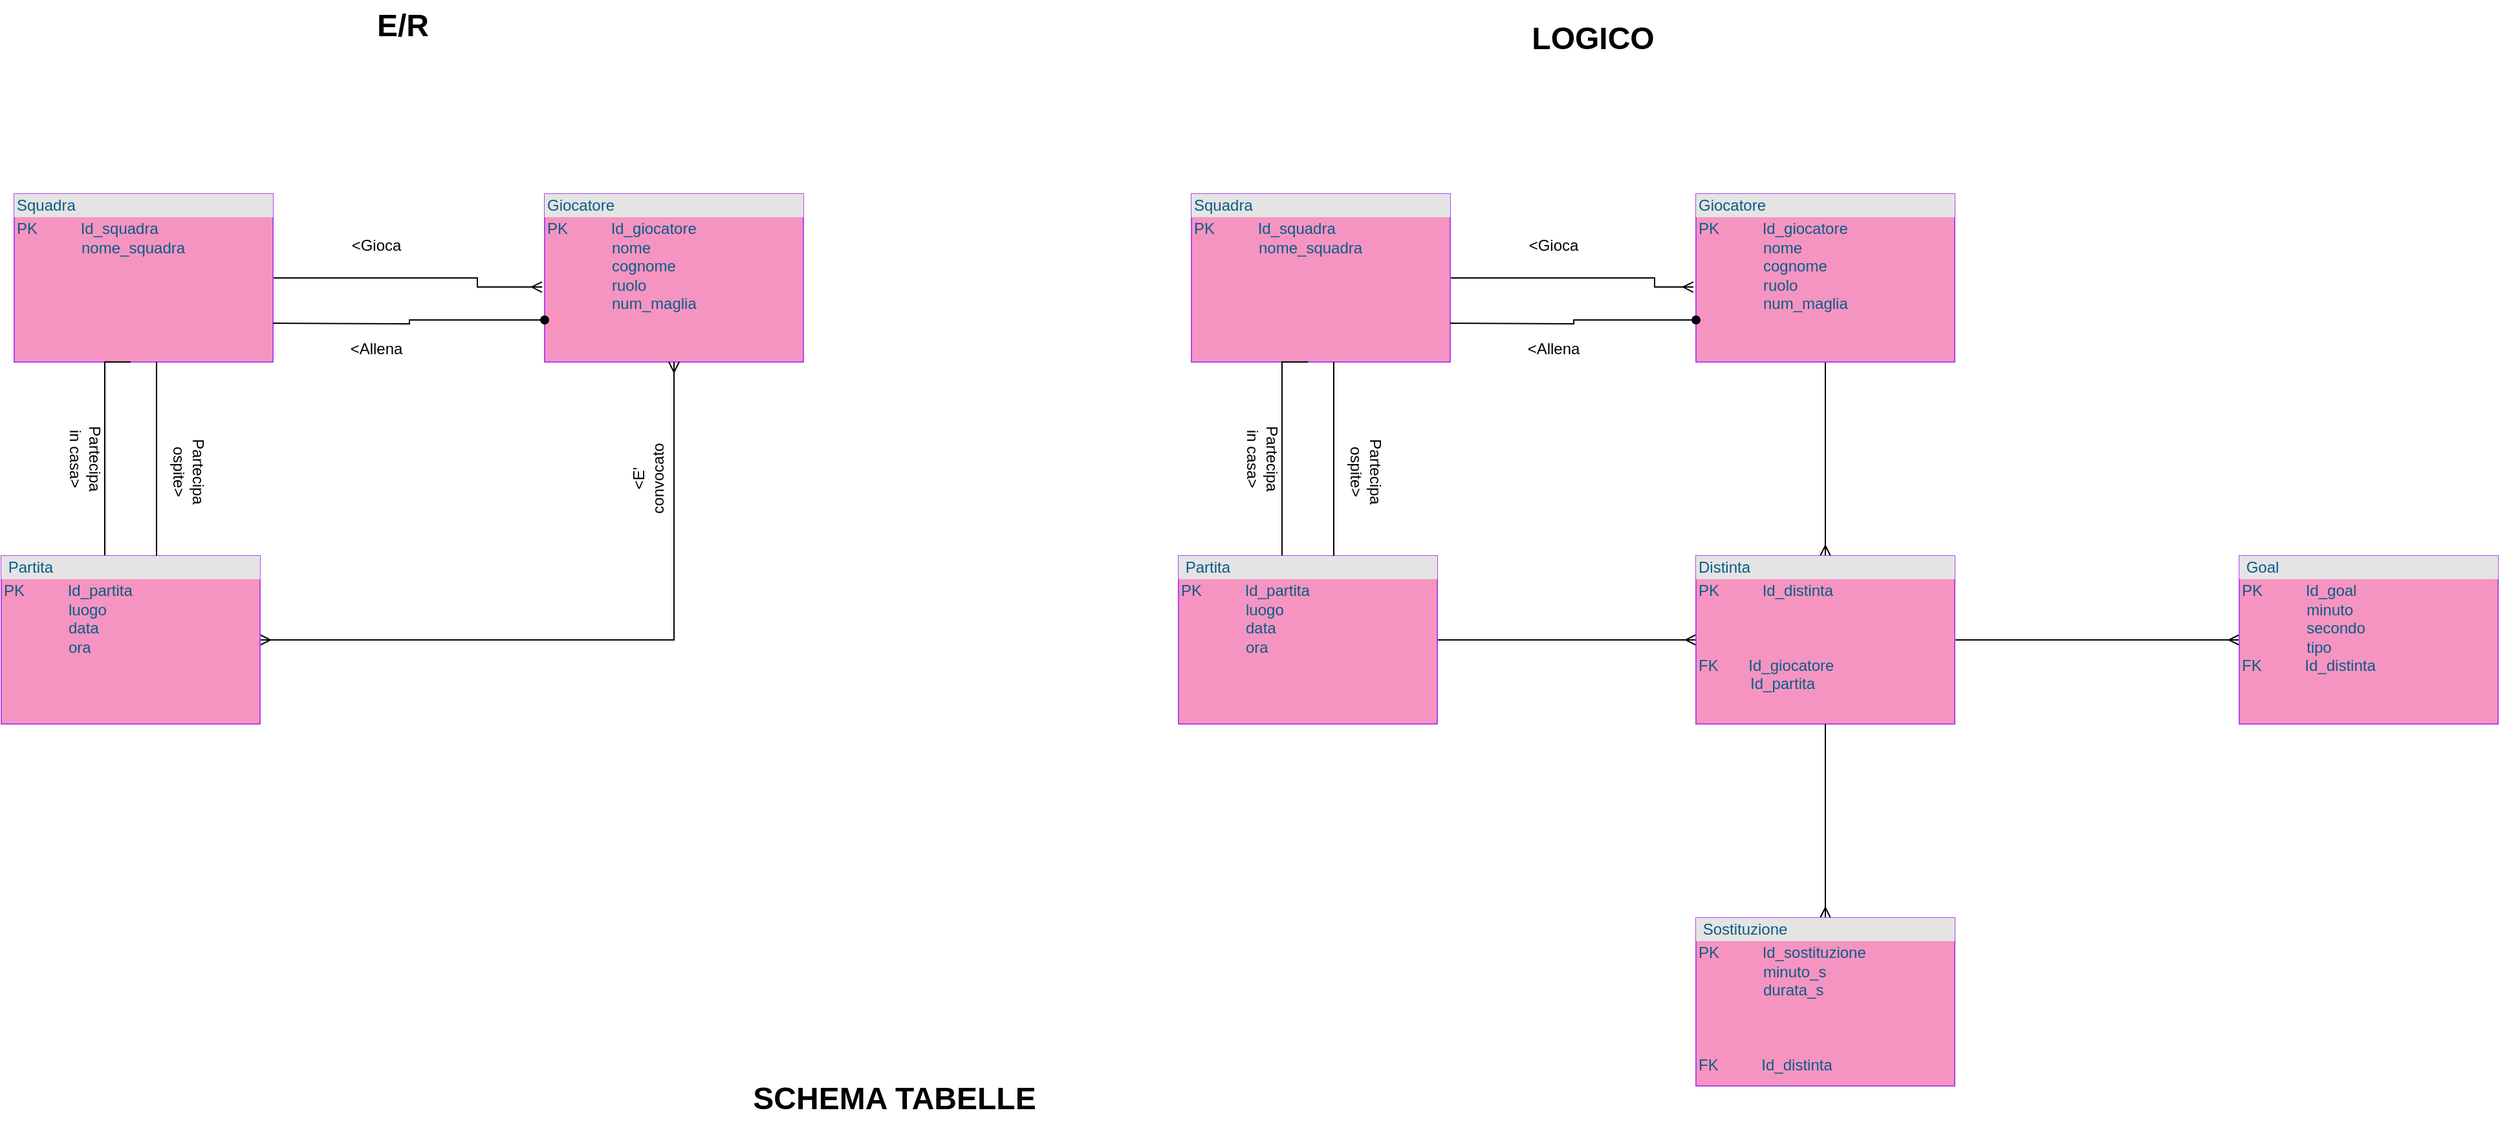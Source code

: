 <mxfile version="14.1.9" type="github">
  <diagram id="2bDOwqJw_sfWvVs7pa6u" name="Page-1">
    <mxGraphModel dx="1892" dy="1228" grid="1" gridSize="10" guides="1" tooltips="1" connect="1" arrows="1" fold="1" page="1" pageScale="1" pageWidth="4681" pageHeight="3300" math="0" shadow="0">
      <root>
        <mxCell id="0" />
        <mxCell id="1" parent="0" />
        <mxCell id="QjxAjl98NqmLoPKGduCA-4" value="E/R" style="text;strokeColor=none;fillColor=none;html=1;fontSize=24;fontStyle=1;verticalAlign=middle;align=center;rounded=0;sketch=0;" vertex="1" parent="1">
          <mxGeometry x="370" y="120" width="100" height="40" as="geometry" />
        </mxCell>
        <mxCell id="QjxAjl98NqmLoPKGduCA-7" style="edgeStyle=orthogonalEdgeStyle;rounded=0;orthogonalLoop=1;jettySize=auto;html=1;entryX=-0.01;entryY=0.554;entryDx=0;entryDy=0;entryPerimeter=0;endArrow=ERmany;endFill=0;" edge="1" parent="1" source="QjxAjl98NqmLoPKGduCA-5" target="QjxAjl98NqmLoPKGduCA-6">
          <mxGeometry relative="1" as="geometry">
            <Array as="points">
              <mxPoint x="478" y="335" />
            </Array>
          </mxGeometry>
        </mxCell>
        <mxCell id="QjxAjl98NqmLoPKGduCA-5" value="&lt;div style=&quot;box-sizing: border-box ; width: 100% ; background: #e4e4e4 ; padding: 2px&quot;&gt;Squadra&amp;nbsp;&lt;/div&gt;&lt;table style=&quot;width: 100% ; font-size: 1em&quot; cellpadding=&quot;2&quot; cellspacing=&quot;0&quot;&gt;&lt;tbody&gt;&lt;tr&gt;&lt;td&gt;PK&amp;nbsp; &amp;nbsp; &amp;nbsp; &amp;nbsp; &amp;nbsp; Id_squadra&lt;br&gt;&amp;nbsp; &amp;nbsp; &amp;nbsp; &amp;nbsp; &amp;nbsp; &amp;nbsp; &amp;nbsp; &amp;nbsp;nome_squadra&lt;br&gt;&amp;nbsp; &amp;nbsp; &amp;nbsp; &amp;nbsp; &amp;nbsp; &amp;nbsp; &amp;nbsp; &amp;nbsp;&lt;br&gt;&amp;nbsp; &amp;nbsp; &amp;nbsp; &amp;nbsp; &amp;nbsp; &amp;nbsp; &amp;nbsp; &amp;nbsp;&lt;/td&gt;&lt;td&gt;&lt;br&gt;&lt;/td&gt;&lt;/tr&gt;&lt;tr&gt;&lt;td&gt;&lt;/td&gt;&lt;td&gt;&lt;br&gt;&lt;br&gt;&lt;br&gt;&lt;br&gt;&lt;br&gt;&lt;br&gt;&lt;/td&gt;&lt;/tr&gt;&lt;tr&gt;&lt;td&gt;&amp;nbsp;&lt;/td&gt;&lt;td&gt;&lt;br&gt;&lt;/td&gt;&lt;/tr&gt;&lt;/tbody&gt;&lt;/table&gt;" style="verticalAlign=top;align=left;overflow=fill;html=1;fillColor=#F694C1;strokeColor=#AF45ED;fontColor=#095C86;" vertex="1" parent="1">
          <mxGeometry x="120" y="270" width="200" height="130" as="geometry" />
        </mxCell>
        <mxCell id="QjxAjl98NqmLoPKGduCA-6" value="&lt;div style=&quot;box-sizing: border-box ; width: 100% ; background: #e4e4e4 ; padding: 2px&quot;&gt;Giocatore&lt;/div&gt;&lt;table style=&quot;width: 100% ; font-size: 1em&quot; cellpadding=&quot;2&quot; cellspacing=&quot;0&quot;&gt;&lt;tbody&gt;&lt;tr&gt;&lt;td&gt;PK&amp;nbsp; &amp;nbsp; &amp;nbsp; &amp;nbsp; &amp;nbsp; Id_giocatore&lt;br&gt;&amp;nbsp; &amp;nbsp; &amp;nbsp; &amp;nbsp; &amp;nbsp; &amp;nbsp; &amp;nbsp; &amp;nbsp;nome&lt;br&gt;&amp;nbsp; &amp;nbsp; &amp;nbsp; &amp;nbsp; &amp;nbsp; &amp;nbsp; &amp;nbsp; &amp;nbsp;cognome&lt;br&gt;&amp;nbsp; &amp;nbsp; &amp;nbsp; &amp;nbsp; &amp;nbsp; &amp;nbsp; &amp;nbsp; &amp;nbsp;ruolo&lt;br&gt;&amp;nbsp; &amp;nbsp; &amp;nbsp; &amp;nbsp; &amp;nbsp; &amp;nbsp; &amp;nbsp; &amp;nbsp;num_maglia&lt;br&gt;&amp;nbsp; &amp;nbsp; &amp;nbsp; &amp;nbsp; &amp;nbsp; &amp;nbsp; &amp;nbsp; &amp;nbsp;&lt;br&gt;&amp;nbsp; &amp;nbsp; &amp;nbsp; &amp;nbsp; &amp;nbsp; &amp;nbsp; &amp;nbsp; &amp;nbsp;&lt;br&gt;&amp;nbsp; &amp;nbsp; &amp;nbsp; &amp;nbsp; &amp;nbsp; &amp;nbsp; &amp;nbsp; &amp;nbsp;&lt;/td&gt;&lt;td&gt;&lt;br&gt;&lt;/td&gt;&lt;/tr&gt;&lt;tr&gt;&lt;td&gt;&lt;br&gt;&lt;/td&gt;&lt;td&gt;&lt;br&gt;&lt;br&gt;&lt;br&gt;&lt;br&gt;&lt;br&gt;&lt;br&gt;&lt;/td&gt;&lt;/tr&gt;&lt;tr&gt;&lt;td&gt;&amp;nbsp;&lt;/td&gt;&lt;td&gt;&lt;br&gt;&lt;/td&gt;&lt;/tr&gt;&lt;/tbody&gt;&lt;/table&gt;" style="verticalAlign=top;align=left;overflow=fill;html=1;fillColor=#F694C1;strokeColor=#AF45ED;fontColor=#095C86;" vertex="1" parent="1">
          <mxGeometry x="530" y="270" width="200" height="130" as="geometry" />
        </mxCell>
        <mxCell id="QjxAjl98NqmLoPKGduCA-13" style="edgeStyle=orthogonalEdgeStyle;rounded=0;orthogonalLoop=1;jettySize=auto;html=1;entryX=0.45;entryY=1;entryDx=0;entryDy=0;entryPerimeter=0;startArrow=none;startFill=0;endArrow=none;endFill=0;" edge="1" parent="1" source="QjxAjl98NqmLoPKGduCA-8" target="QjxAjl98NqmLoPKGduCA-5">
          <mxGeometry relative="1" as="geometry">
            <Array as="points">
              <mxPoint x="190" y="400" />
            </Array>
          </mxGeometry>
        </mxCell>
        <mxCell id="QjxAjl98NqmLoPKGduCA-17" style="edgeStyle=orthogonalEdgeStyle;rounded=0;orthogonalLoop=1;jettySize=auto;html=1;entryX=0.5;entryY=1;entryDx=0;entryDy=0;startArrow=ERmany;startFill=0;endArrow=ERmany;endFill=0;" edge="1" parent="1" source="QjxAjl98NqmLoPKGduCA-8" target="QjxAjl98NqmLoPKGduCA-6">
          <mxGeometry relative="1" as="geometry" />
        </mxCell>
        <mxCell id="QjxAjl98NqmLoPKGduCA-8" value="&lt;div style=&quot;box-sizing: border-box ; width: 100% ; background: #e4e4e4 ; padding: 2px&quot;&gt;&amp;nbsp;Partita&lt;/div&gt;&lt;table style=&quot;width: 100% ; font-size: 1em&quot; cellpadding=&quot;2&quot; cellspacing=&quot;0&quot;&gt;&lt;tbody&gt;&lt;tr&gt;&lt;td&gt;PK&amp;nbsp; &amp;nbsp; &amp;nbsp; &amp;nbsp; &amp;nbsp; Id_partita&lt;br&gt;&amp;nbsp; &amp;nbsp; &amp;nbsp; &amp;nbsp; &amp;nbsp; &amp;nbsp; &amp;nbsp; &amp;nbsp;luogo&lt;br&gt;&amp;nbsp; &amp;nbsp; &amp;nbsp; &amp;nbsp; &amp;nbsp; &amp;nbsp; &amp;nbsp; &amp;nbsp;data&lt;br&gt;&amp;nbsp; &amp;nbsp; &amp;nbsp; &amp;nbsp; &amp;nbsp; &amp;nbsp; &amp;nbsp; &amp;nbsp;ora&lt;br&gt;&amp;nbsp; &amp;nbsp; &amp;nbsp; &amp;nbsp; &amp;nbsp; &amp;nbsp; &amp;nbsp; &amp;nbsp;&lt;br&gt;&amp;nbsp; &amp;nbsp; &amp;nbsp; &amp;nbsp; &amp;nbsp; &amp;nbsp; &amp;nbsp; &amp;nbsp;&lt;/td&gt;&lt;td&gt;&lt;br&gt;&lt;/td&gt;&lt;/tr&gt;&lt;tr&gt;&lt;td&gt;&lt;/td&gt;&lt;td&gt;&lt;br&gt;&lt;br&gt;&lt;br&gt;&lt;br&gt;&lt;br&gt;&lt;br&gt;&lt;/td&gt;&lt;/tr&gt;&lt;tr&gt;&lt;td&gt;&amp;nbsp;&lt;/td&gt;&lt;td&gt;&lt;br&gt;&lt;/td&gt;&lt;/tr&gt;&lt;/tbody&gt;&lt;/table&gt;" style="verticalAlign=top;align=left;overflow=fill;html=1;fillColor=#F694C1;strokeColor=#AF45ED;fontColor=#095C86;" vertex="1" parent="1">
          <mxGeometry x="110" y="550" width="200" height="130" as="geometry" />
        </mxCell>
        <mxCell id="QjxAjl98NqmLoPKGduCA-9" value="&amp;lt;Gioca" style="text;html=1;strokeColor=none;fillColor=none;align=center;verticalAlign=middle;whiteSpace=wrap;rounded=0;" vertex="1" parent="1">
          <mxGeometry x="380" y="300" width="40" height="20" as="geometry" />
        </mxCell>
        <mxCell id="QjxAjl98NqmLoPKGduCA-10" value="&amp;lt;Allena" style="text;html=1;strokeColor=none;fillColor=none;align=center;verticalAlign=middle;whiteSpace=wrap;rounded=0;" vertex="1" parent="1">
          <mxGeometry x="380" y="380" width="40" height="20" as="geometry" />
        </mxCell>
        <mxCell id="QjxAjl98NqmLoPKGduCA-11" style="edgeStyle=orthogonalEdgeStyle;rounded=0;orthogonalLoop=1;jettySize=auto;html=1;endArrow=oval;endFill=1;startArrow=none;startFill=0;entryX=0;entryY=0.75;entryDx=0;entryDy=0;" edge="1" parent="1" target="QjxAjl98NqmLoPKGduCA-6">
          <mxGeometry relative="1" as="geometry">
            <mxPoint x="320" y="370" as="sourcePoint" />
            <mxPoint x="448" y="370" as="targetPoint" />
          </mxGeometry>
        </mxCell>
        <mxCell id="QjxAjl98NqmLoPKGduCA-14" style="edgeStyle=orthogonalEdgeStyle;rounded=0;orthogonalLoop=1;jettySize=auto;html=1;entryX=0.45;entryY=1;entryDx=0;entryDy=0;entryPerimeter=0;startArrow=none;startFill=0;endArrow=none;endFill=0;" edge="1" parent="1">
          <mxGeometry relative="1" as="geometry">
            <mxPoint x="230" y="550" as="sourcePoint" />
            <mxPoint x="230" y="400" as="targetPoint" />
          </mxGeometry>
        </mxCell>
        <mxCell id="QjxAjl98NqmLoPKGduCA-15" value="Partecipa ospite&amp;gt;" style="text;html=1;strokeColor=none;fillColor=none;align=center;verticalAlign=middle;whiteSpace=wrap;rounded=0;rotation=90;" vertex="1" parent="1">
          <mxGeometry x="230" y="470" width="50" height="30" as="geometry" />
        </mxCell>
        <mxCell id="QjxAjl98NqmLoPKGduCA-16" value="Partecipa in casa&amp;gt;" style="text;html=1;strokeColor=none;fillColor=none;align=center;verticalAlign=middle;whiteSpace=wrap;rounded=0;rotation=90;" vertex="1" parent="1">
          <mxGeometry x="150" y="460" width="50" height="30" as="geometry" />
        </mxCell>
        <mxCell id="QjxAjl98NqmLoPKGduCA-18" value="&amp;lt;E&#39; convocato" style="text;html=1;strokeColor=none;fillColor=none;align=center;verticalAlign=middle;whiteSpace=wrap;rounded=0;rotation=-90;" vertex="1" parent="1">
          <mxGeometry x="590" y="480" width="40" height="20" as="geometry" />
        </mxCell>
        <mxCell id="QjxAjl98NqmLoPKGduCA-19" value="LOGICO" style="text;strokeColor=none;fillColor=none;html=1;fontSize=24;fontStyle=1;verticalAlign=middle;align=center;rounded=0;sketch=0;" vertex="1" parent="1">
          <mxGeometry x="1290" y="130" width="100" height="40" as="geometry" />
        </mxCell>
        <mxCell id="QjxAjl98NqmLoPKGduCA-20" style="edgeStyle=orthogonalEdgeStyle;rounded=0;orthogonalLoop=1;jettySize=auto;html=1;entryX=-0.01;entryY=0.554;entryDx=0;entryDy=0;entryPerimeter=0;endArrow=ERmany;endFill=0;" edge="1" parent="1" source="QjxAjl98NqmLoPKGduCA-21" target="QjxAjl98NqmLoPKGduCA-22">
          <mxGeometry relative="1" as="geometry">
            <Array as="points">
              <mxPoint x="1388" y="335" />
            </Array>
          </mxGeometry>
        </mxCell>
        <mxCell id="QjxAjl98NqmLoPKGduCA-21" value="&lt;div style=&quot;box-sizing: border-box ; width: 100% ; background: #e4e4e4 ; padding: 2px&quot;&gt;Squadra&amp;nbsp;&lt;/div&gt;&lt;table style=&quot;width: 100% ; font-size: 1em&quot; cellpadding=&quot;2&quot; cellspacing=&quot;0&quot;&gt;&lt;tbody&gt;&lt;tr&gt;&lt;td&gt;PK&amp;nbsp; &amp;nbsp; &amp;nbsp; &amp;nbsp; &amp;nbsp; Id_squadra&lt;br&gt;&amp;nbsp; &amp;nbsp; &amp;nbsp; &amp;nbsp; &amp;nbsp; &amp;nbsp; &amp;nbsp; &amp;nbsp;nome_squadra&lt;br&gt;&amp;nbsp; &amp;nbsp; &amp;nbsp; &amp;nbsp; &amp;nbsp; &amp;nbsp; &amp;nbsp; &amp;nbsp;&lt;br&gt;&amp;nbsp; &amp;nbsp; &amp;nbsp; &amp;nbsp; &amp;nbsp; &amp;nbsp; &amp;nbsp; &amp;nbsp;&lt;/td&gt;&lt;td&gt;&lt;br&gt;&lt;/td&gt;&lt;/tr&gt;&lt;tr&gt;&lt;td&gt;&lt;/td&gt;&lt;td&gt;&lt;br&gt;&lt;br&gt;&lt;br&gt;&lt;br&gt;&lt;br&gt;&lt;br&gt;&lt;/td&gt;&lt;/tr&gt;&lt;tr&gt;&lt;td&gt;&amp;nbsp;&lt;/td&gt;&lt;td&gt;&lt;br&gt;&lt;/td&gt;&lt;/tr&gt;&lt;/tbody&gt;&lt;/table&gt;" style="verticalAlign=top;align=left;overflow=fill;html=1;fillColor=#F694C1;strokeColor=#AF45ED;fontColor=#095C86;" vertex="1" parent="1">
          <mxGeometry x="1030" y="270" width="200" height="130" as="geometry" />
        </mxCell>
        <mxCell id="QjxAjl98NqmLoPKGduCA-35" style="edgeStyle=orthogonalEdgeStyle;rounded=0;orthogonalLoop=1;jettySize=auto;html=1;entryX=0.5;entryY=0;entryDx=0;entryDy=0;startArrow=none;startFill=0;endArrow=ERmany;endFill=0;" edge="1" parent="1" source="QjxAjl98NqmLoPKGduCA-22" target="QjxAjl98NqmLoPKGduCA-33">
          <mxGeometry relative="1" as="geometry" />
        </mxCell>
        <mxCell id="QjxAjl98NqmLoPKGduCA-22" value="&lt;div style=&quot;box-sizing: border-box ; width: 100% ; background: #e4e4e4 ; padding: 2px&quot;&gt;Giocatore&lt;/div&gt;&lt;table style=&quot;width: 100% ; font-size: 1em&quot; cellpadding=&quot;2&quot; cellspacing=&quot;0&quot;&gt;&lt;tbody&gt;&lt;tr&gt;&lt;td&gt;PK&amp;nbsp; &amp;nbsp; &amp;nbsp; &amp;nbsp; &amp;nbsp; Id_giocatore&lt;br&gt;&amp;nbsp; &amp;nbsp; &amp;nbsp; &amp;nbsp; &amp;nbsp; &amp;nbsp; &amp;nbsp; &amp;nbsp;nome&lt;br&gt;&amp;nbsp; &amp;nbsp; &amp;nbsp; &amp;nbsp; &amp;nbsp; &amp;nbsp; &amp;nbsp; &amp;nbsp;cognome&lt;br&gt;&amp;nbsp; &amp;nbsp; &amp;nbsp; &amp;nbsp; &amp;nbsp; &amp;nbsp; &amp;nbsp; &amp;nbsp;ruolo&lt;br&gt;&amp;nbsp; &amp;nbsp; &amp;nbsp; &amp;nbsp; &amp;nbsp; &amp;nbsp; &amp;nbsp; &amp;nbsp;num_maglia&lt;br&gt;&amp;nbsp; &amp;nbsp; &amp;nbsp; &amp;nbsp; &amp;nbsp; &amp;nbsp; &amp;nbsp; &amp;nbsp;&lt;br&gt;&amp;nbsp; &amp;nbsp; &amp;nbsp; &amp;nbsp; &amp;nbsp; &amp;nbsp; &amp;nbsp; &amp;nbsp;&lt;br&gt;&amp;nbsp; &amp;nbsp; &amp;nbsp; &amp;nbsp; &amp;nbsp; &amp;nbsp; &amp;nbsp; &amp;nbsp;&lt;/td&gt;&lt;td&gt;&lt;br&gt;&lt;/td&gt;&lt;/tr&gt;&lt;tr&gt;&lt;td&gt;&lt;br&gt;&lt;/td&gt;&lt;td&gt;&lt;br&gt;&lt;br&gt;&lt;br&gt;&lt;br&gt;&lt;br&gt;&lt;br&gt;&lt;/td&gt;&lt;/tr&gt;&lt;tr&gt;&lt;td&gt;&amp;nbsp;&lt;/td&gt;&lt;td&gt;&lt;br&gt;&lt;/td&gt;&lt;/tr&gt;&lt;/tbody&gt;&lt;/table&gt;" style="verticalAlign=top;align=left;overflow=fill;html=1;fillColor=#F694C1;strokeColor=#AF45ED;fontColor=#095C86;" vertex="1" parent="1">
          <mxGeometry x="1420" y="270" width="200" height="130" as="geometry" />
        </mxCell>
        <mxCell id="QjxAjl98NqmLoPKGduCA-23" style="edgeStyle=orthogonalEdgeStyle;rounded=0;orthogonalLoop=1;jettySize=auto;html=1;entryX=0.45;entryY=1;entryDx=0;entryDy=0;entryPerimeter=0;startArrow=none;startFill=0;endArrow=none;endFill=0;" edge="1" parent="1" source="QjxAjl98NqmLoPKGduCA-25" target="QjxAjl98NqmLoPKGduCA-21">
          <mxGeometry relative="1" as="geometry">
            <Array as="points">
              <mxPoint x="1100" y="400" />
            </Array>
          </mxGeometry>
        </mxCell>
        <mxCell id="QjxAjl98NqmLoPKGduCA-34" style="edgeStyle=orthogonalEdgeStyle;rounded=0;orthogonalLoop=1;jettySize=auto;html=1;entryX=0;entryY=0.5;entryDx=0;entryDy=0;startArrow=none;startFill=0;endArrow=ERmany;endFill=0;" edge="1" parent="1" source="QjxAjl98NqmLoPKGduCA-25" target="QjxAjl98NqmLoPKGduCA-33">
          <mxGeometry relative="1" as="geometry" />
        </mxCell>
        <mxCell id="QjxAjl98NqmLoPKGduCA-25" value="&lt;div style=&quot;box-sizing: border-box ; width: 100% ; background: #e4e4e4 ; padding: 2px&quot;&gt;&amp;nbsp;Partita&lt;/div&gt;&lt;table style=&quot;width: 100% ; font-size: 1em&quot; cellpadding=&quot;2&quot; cellspacing=&quot;0&quot;&gt;&lt;tbody&gt;&lt;tr&gt;&lt;td&gt;PK&amp;nbsp; &amp;nbsp; &amp;nbsp; &amp;nbsp; &amp;nbsp; Id_partita&lt;br&gt;&amp;nbsp; &amp;nbsp; &amp;nbsp; &amp;nbsp; &amp;nbsp; &amp;nbsp; &amp;nbsp; &amp;nbsp;luogo&lt;br&gt;&amp;nbsp; &amp;nbsp; &amp;nbsp; &amp;nbsp; &amp;nbsp; &amp;nbsp; &amp;nbsp; &amp;nbsp;data&lt;br&gt;&amp;nbsp; &amp;nbsp; &amp;nbsp; &amp;nbsp; &amp;nbsp; &amp;nbsp; &amp;nbsp; &amp;nbsp;ora&lt;br&gt;&amp;nbsp; &amp;nbsp; &amp;nbsp; &amp;nbsp; &amp;nbsp; &amp;nbsp; &amp;nbsp; &amp;nbsp;&lt;br&gt;&amp;nbsp; &amp;nbsp; &amp;nbsp; &amp;nbsp; &amp;nbsp; &amp;nbsp; &amp;nbsp; &amp;nbsp;&lt;/td&gt;&lt;td&gt;&lt;br&gt;&lt;/td&gt;&lt;/tr&gt;&lt;tr&gt;&lt;td&gt;&lt;/td&gt;&lt;td&gt;&lt;br&gt;&lt;br&gt;&lt;br&gt;&lt;br&gt;&lt;br&gt;&lt;br&gt;&lt;/td&gt;&lt;/tr&gt;&lt;tr&gt;&lt;td&gt;&amp;nbsp;&lt;/td&gt;&lt;td&gt;&lt;br&gt;&lt;/td&gt;&lt;/tr&gt;&lt;/tbody&gt;&lt;/table&gt;" style="verticalAlign=top;align=left;overflow=fill;html=1;fillColor=#F694C1;strokeColor=#AF45ED;fontColor=#095C86;" vertex="1" parent="1">
          <mxGeometry x="1020" y="550" width="200" height="130" as="geometry" />
        </mxCell>
        <mxCell id="QjxAjl98NqmLoPKGduCA-26" value="&amp;lt;Gioca" style="text;html=1;strokeColor=none;fillColor=none;align=center;verticalAlign=middle;whiteSpace=wrap;rounded=0;" vertex="1" parent="1">
          <mxGeometry x="1290" y="300" width="40" height="20" as="geometry" />
        </mxCell>
        <mxCell id="QjxAjl98NqmLoPKGduCA-27" value="&amp;lt;Allena" style="text;html=1;strokeColor=none;fillColor=none;align=center;verticalAlign=middle;whiteSpace=wrap;rounded=0;" vertex="1" parent="1">
          <mxGeometry x="1290" y="380" width="40" height="20" as="geometry" />
        </mxCell>
        <mxCell id="QjxAjl98NqmLoPKGduCA-28" style="edgeStyle=orthogonalEdgeStyle;rounded=0;orthogonalLoop=1;jettySize=auto;html=1;endArrow=oval;endFill=1;startArrow=none;startFill=0;entryX=0;entryY=0.75;entryDx=0;entryDy=0;" edge="1" parent="1" target="QjxAjl98NqmLoPKGduCA-22">
          <mxGeometry relative="1" as="geometry">
            <mxPoint x="1230" y="370" as="sourcePoint" />
            <mxPoint x="1358" y="370" as="targetPoint" />
          </mxGeometry>
        </mxCell>
        <mxCell id="QjxAjl98NqmLoPKGduCA-29" style="edgeStyle=orthogonalEdgeStyle;rounded=0;orthogonalLoop=1;jettySize=auto;html=1;entryX=0.45;entryY=1;entryDx=0;entryDy=0;entryPerimeter=0;startArrow=none;startFill=0;endArrow=none;endFill=0;" edge="1" parent="1">
          <mxGeometry relative="1" as="geometry">
            <mxPoint x="1140" y="550" as="sourcePoint" />
            <mxPoint x="1140" y="400" as="targetPoint" />
          </mxGeometry>
        </mxCell>
        <mxCell id="QjxAjl98NqmLoPKGduCA-30" value="Partecipa ospite&amp;gt;" style="text;html=1;strokeColor=none;fillColor=none;align=center;verticalAlign=middle;whiteSpace=wrap;rounded=0;rotation=90;" vertex="1" parent="1">
          <mxGeometry x="1140" y="470" width="50" height="30" as="geometry" />
        </mxCell>
        <mxCell id="QjxAjl98NqmLoPKGduCA-31" value="Partecipa in casa&amp;gt;" style="text;html=1;strokeColor=none;fillColor=none;align=center;verticalAlign=middle;whiteSpace=wrap;rounded=0;rotation=90;" vertex="1" parent="1">
          <mxGeometry x="1060" y="460" width="50" height="30" as="geometry" />
        </mxCell>
        <mxCell id="QjxAjl98NqmLoPKGduCA-37" style="edgeStyle=orthogonalEdgeStyle;rounded=0;orthogonalLoop=1;jettySize=auto;html=1;startArrow=none;startFill=0;endArrow=ERmany;endFill=0;" edge="1" parent="1" source="QjxAjl98NqmLoPKGduCA-33" target="QjxAjl98NqmLoPKGduCA-36">
          <mxGeometry relative="1" as="geometry" />
        </mxCell>
        <mxCell id="QjxAjl98NqmLoPKGduCA-33" value="&lt;div style=&quot;box-sizing: border-box ; width: 100% ; background: #e4e4e4 ; padding: 2px&quot;&gt;Distinta&lt;/div&gt;&lt;table style=&quot;width: 100% ; font-size: 1em&quot; cellpadding=&quot;2&quot; cellspacing=&quot;0&quot;&gt;&lt;tbody&gt;&lt;tr&gt;&lt;td&gt;PK&amp;nbsp; &amp;nbsp; &amp;nbsp; &amp;nbsp; &amp;nbsp; Id_distinta&lt;br&gt;&amp;nbsp; &amp;nbsp; &amp;nbsp; &amp;nbsp; &amp;nbsp; &amp;nbsp; &amp;nbsp; &amp;nbsp;&lt;br&gt;&amp;nbsp; &amp;nbsp; &amp;nbsp; &amp;nbsp; &amp;nbsp; &amp;nbsp; &amp;nbsp; &amp;nbsp;&lt;br&gt;&amp;nbsp; &amp;nbsp; &amp;nbsp; &amp;nbsp; &amp;nbsp; &amp;nbsp; &amp;nbsp; &amp;nbsp;&lt;br&gt;FK&amp;nbsp; &amp;nbsp; &amp;nbsp; &amp;nbsp;Id_giocatore&lt;br&gt;&amp;nbsp; &amp;nbsp; &amp;nbsp; &amp;nbsp; &amp;nbsp; &amp;nbsp; Id_partita&amp;nbsp; &amp;nbsp; &amp;nbsp; &amp;nbsp;&amp;nbsp;&lt;br&gt;&amp;nbsp; &amp;nbsp; &amp;nbsp; &amp;nbsp; &amp;nbsp; &amp;nbsp; &amp;nbsp; &amp;nbsp;&lt;/td&gt;&lt;td&gt;&lt;br&gt;&lt;/td&gt;&lt;/tr&gt;&lt;tr&gt;&lt;td&gt;&lt;br&gt;&lt;/td&gt;&lt;td&gt;&lt;br&gt;&lt;br&gt;&lt;br&gt;&lt;br&gt;&lt;br&gt;&lt;br&gt;&lt;/td&gt;&lt;/tr&gt;&lt;tr&gt;&lt;td&gt;&amp;nbsp;&lt;/td&gt;&lt;td&gt;&lt;br&gt;&lt;/td&gt;&lt;/tr&gt;&lt;/tbody&gt;&lt;/table&gt;" style="verticalAlign=top;align=left;overflow=fill;html=1;fillColor=#F694C1;strokeColor=#AF45ED;fontColor=#095C86;" vertex="1" parent="1">
          <mxGeometry x="1420" y="550" width="200" height="130" as="geometry" />
        </mxCell>
        <mxCell id="QjxAjl98NqmLoPKGduCA-36" value="&lt;div style=&quot;box-sizing: border-box ; width: 100% ; background: #e4e4e4 ; padding: 2px&quot;&gt;&amp;nbsp;Goal&lt;/div&gt;&lt;table style=&quot;width: 100% ; font-size: 1em&quot; cellpadding=&quot;2&quot; cellspacing=&quot;0&quot;&gt;&lt;tbody&gt;&lt;tr&gt;&lt;td&gt;PK&amp;nbsp; &amp;nbsp; &amp;nbsp; &amp;nbsp; &amp;nbsp; Id_goal&lt;br&gt;&amp;nbsp; &amp;nbsp; &amp;nbsp; &amp;nbsp; &amp;nbsp; &amp;nbsp; &amp;nbsp; &amp;nbsp;minuto&lt;br&gt;&amp;nbsp; &amp;nbsp; &amp;nbsp; &amp;nbsp; &amp;nbsp; &amp;nbsp; &amp;nbsp; &amp;nbsp;secondo&lt;br&gt;&amp;nbsp; &amp;nbsp; &amp;nbsp; &amp;nbsp; &amp;nbsp; &amp;nbsp; &amp;nbsp; &amp;nbsp;tipo&lt;br&gt;FK&amp;nbsp; &amp;nbsp; &amp;nbsp; &amp;nbsp; &amp;nbsp; Id_distinta&lt;br&gt;&amp;nbsp; &amp;nbsp; &amp;nbsp; &amp;nbsp; &amp;nbsp; &amp;nbsp; &amp;nbsp; &amp;nbsp;&lt;br&gt;&amp;nbsp; &amp;nbsp; &amp;nbsp; &amp;nbsp; &amp;nbsp; &amp;nbsp; &amp;nbsp; &amp;nbsp;&lt;/td&gt;&lt;td&gt;&lt;br&gt;&lt;/td&gt;&lt;/tr&gt;&lt;tr&gt;&lt;td&gt;&lt;/td&gt;&lt;td&gt;&lt;br&gt;&lt;br&gt;&lt;br&gt;&lt;br&gt;&lt;br&gt;&lt;br&gt;&lt;/td&gt;&lt;/tr&gt;&lt;tr&gt;&lt;td&gt;&amp;nbsp;&lt;/td&gt;&lt;td&gt;&lt;br&gt;&lt;/td&gt;&lt;/tr&gt;&lt;/tbody&gt;&lt;/table&gt;" style="verticalAlign=top;align=left;overflow=fill;html=1;fillColor=#F694C1;strokeColor=#AF45ED;fontColor=#095C86;" vertex="1" parent="1">
          <mxGeometry x="1840" y="550" width="200" height="130" as="geometry" />
        </mxCell>
        <mxCell id="QjxAjl98NqmLoPKGduCA-39" style="edgeStyle=orthogonalEdgeStyle;rounded=0;orthogonalLoop=1;jettySize=auto;html=1;entryX=0.5;entryY=1;entryDx=0;entryDy=0;startArrow=ERmany;startFill=0;endArrow=none;endFill=0;" edge="1" parent="1" source="QjxAjl98NqmLoPKGduCA-38" target="QjxAjl98NqmLoPKGduCA-33">
          <mxGeometry relative="1" as="geometry" />
        </mxCell>
        <mxCell id="QjxAjl98NqmLoPKGduCA-38" value="&lt;div style=&quot;box-sizing: border-box ; width: 100% ; background: #e4e4e4 ; padding: 2px&quot;&gt;&amp;nbsp;Sostituzione&lt;/div&gt;&lt;table style=&quot;width: 100% ; font-size: 1em&quot; cellpadding=&quot;2&quot; cellspacing=&quot;0&quot;&gt;&lt;tbody&gt;&lt;tr&gt;&lt;td&gt;PK&amp;nbsp; &amp;nbsp; &amp;nbsp; &amp;nbsp; &amp;nbsp; Id_sostituzione&lt;br&gt;&amp;nbsp; &amp;nbsp; &amp;nbsp; &amp;nbsp; &amp;nbsp; &amp;nbsp; &amp;nbsp; &amp;nbsp;minuto_s&lt;br&gt;&amp;nbsp; &amp;nbsp; &amp;nbsp; &amp;nbsp; &amp;nbsp; &amp;nbsp; &amp;nbsp; &amp;nbsp;durata_s&lt;br&gt;&amp;nbsp; &amp;nbsp; &amp;nbsp; &amp;nbsp; &amp;nbsp; &amp;nbsp; &amp;nbsp; &amp;nbsp;&lt;br&gt;&amp;nbsp; &amp;nbsp; &amp;nbsp; &amp;nbsp; &amp;nbsp; &amp;nbsp; &amp;nbsp; &amp;nbsp;&lt;br&gt;&amp;nbsp; &amp;nbsp; &amp;nbsp; &amp;nbsp; &amp;nbsp; &amp;nbsp; &amp;nbsp; &amp;nbsp;&lt;br&gt;FK&amp;nbsp; &amp;nbsp; &amp;nbsp; &amp;nbsp; &amp;nbsp; Id_distinta&lt;br&gt;&amp;nbsp; &amp;nbsp; &amp;nbsp; &amp;nbsp; &amp;nbsp; &amp;nbsp; &amp;nbsp; &amp;nbsp;&lt;br&gt;&amp;nbsp; &amp;nbsp; &amp;nbsp; &amp;nbsp; &amp;nbsp; &amp;nbsp; &amp;nbsp; &amp;nbsp;&lt;/td&gt;&lt;td&gt;&lt;br&gt;&lt;/td&gt;&lt;/tr&gt;&lt;tr&gt;&lt;td&gt;&lt;/td&gt;&lt;td&gt;&lt;br&gt;&lt;br&gt;&lt;br&gt;&lt;br&gt;&lt;br&gt;&lt;br&gt;&lt;/td&gt;&lt;/tr&gt;&lt;tr&gt;&lt;td&gt;&amp;nbsp;&lt;/td&gt;&lt;td&gt;&lt;br&gt;&lt;/td&gt;&lt;/tr&gt;&lt;/tbody&gt;&lt;/table&gt;" style="verticalAlign=top;align=left;overflow=fill;html=1;fillColor=#F694C1;strokeColor=#AF45ED;fontColor=#095C86;" vertex="1" parent="1">
          <mxGeometry x="1420" y="830" width="200" height="130" as="geometry" />
        </mxCell>
        <mxCell id="QjxAjl98NqmLoPKGduCA-40" value="SCHEMA TABELLE" style="text;strokeColor=none;fillColor=none;html=1;fontSize=24;fontStyle=1;verticalAlign=middle;align=center;rounded=0;sketch=0;" vertex="1" parent="1">
          <mxGeometry x="750" y="950" width="100" height="40" as="geometry" />
        </mxCell>
      </root>
    </mxGraphModel>
  </diagram>
</mxfile>
